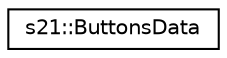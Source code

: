 digraph "Graphical Class Hierarchy"
{
 // LATEX_PDF_SIZE
  edge [fontname="Helvetica",fontsize="10",labelfontname="Helvetica",labelfontsize="10"];
  node [fontname="Helvetica",fontsize="10",shape=record];
  rankdir="LR";
  Node0 [label="s21::ButtonsData",height=0.2,width=0.4,color="black", fillcolor="white", style="filled",URL="$structs21_1_1ButtonsData.html",tooltip="Stores transformation data received from the user interface."];
}
